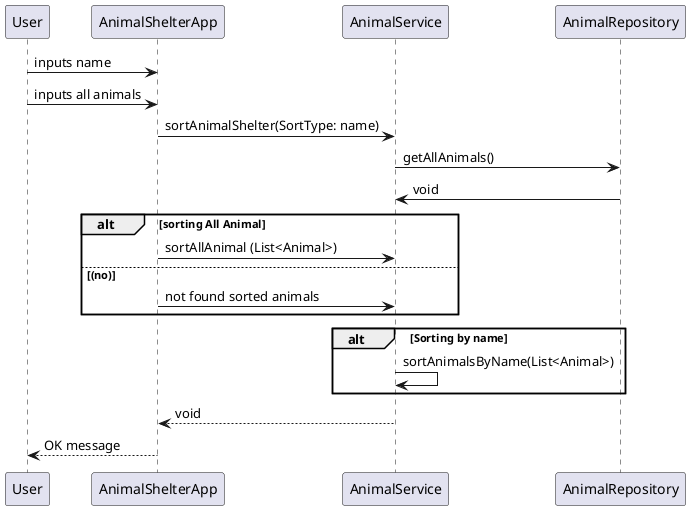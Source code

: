 @startuml

User -> AnimalShelterApp : inputs name
User -> AnimalShelterApp : inputs all animals

AnimalShelterApp -> AnimalService : sortAnimalShelter(SortType: name)
AnimalService -> AnimalRepository : getAllAnimals()
AnimalService <- AnimalRepository : void

alt sorting All Animal
AnimalShelterApp -> AnimalService : sortAllAnimal (List<Animal>)
else (no)
AnimalShelterApp -> AnimalService : not found sorted animals
end



alt Sorting by name
AnimalService -> AnimalService : sortAnimalsByName(List<Animal>)
end

AnimalShelterApp <-- AnimalService : void
User <-- AnimalShelterApp : OK message
@enduml